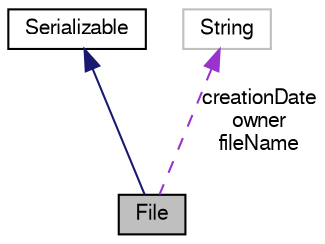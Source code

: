 digraph G
{
  bgcolor="transparent";
  edge [fontname="FreeSans",fontsize=10,labelfontname="FreeSans",labelfontsize=10];
  node [fontname="FreeSans",fontsize=10,shape=record];
  Node1 [label="File",height=0.2,width=0.4,color="black", fillcolor="grey75", style="filled" fontcolor="black"];
  Node2 -> Node1 [dir=back,color="midnightblue",fontsize=10,style="solid"];
  Node2 [label="Serializable",height=0.2,width=0.4,color="black",URL="$classSerializable.html"];
  Node3 -> Node1 [dir=back,color="darkorchid3",fontsize=10,style="dashed",label="creationDate\nowner\nfileName"];
  Node3 [label="String",height=0.2,width=0.4,color="grey75"];
}
